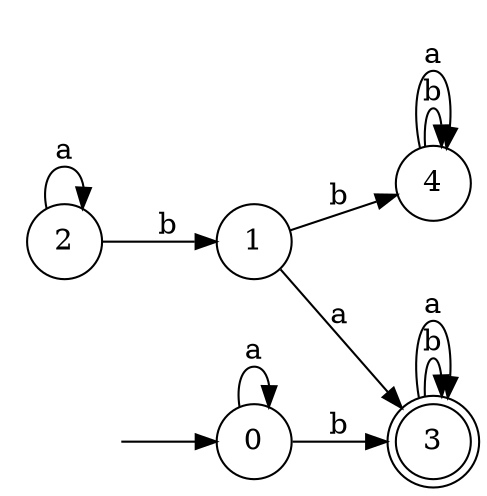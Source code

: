 digraph {
  rankdir=LR;
  0 [label="0", shape = circle];
  0 -> 3 [label="b"];
  0 -> 0 [label="a"];
  1 [label="1", shape = circle];
  1 -> 4 [label="b"];
  1 -> 3 [label="a"];
  2 [label="2", shape = circle];
  2 -> 1 [label="b"];
  2 -> 2 [label="a"];
  3 [label="3", shape = doublecircle];
  3 -> 3 [label="b"];
  3 -> 3 [label="a"];
  4 [label="4", shape = circle];
  4 -> 4 [label="b"];
  4 -> 4 [label="a"];
  5 [label="", shape = plaintext];
  5 -> 0 [label=""];
}
